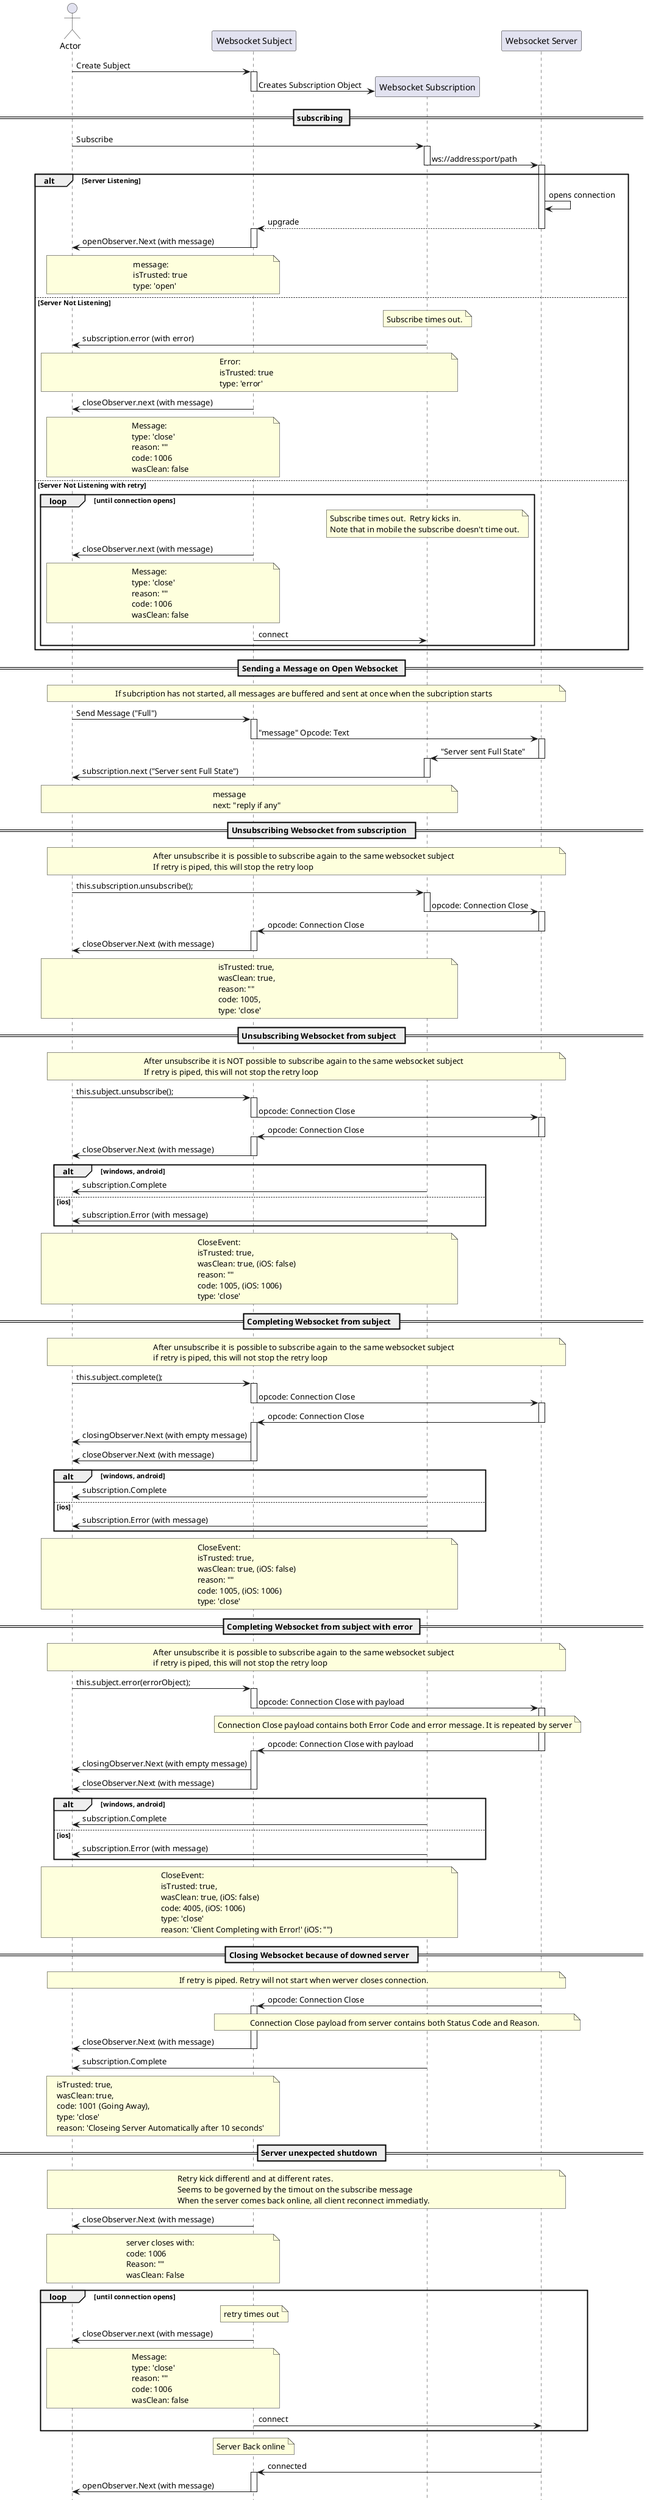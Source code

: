 @startuml websocket-subscription
actor Actor
participant "Websocket Subject" as ws
participant "Websocket Subscription" as wss
participant "Websocket Server" as wssv

Actor -> ws++: Create Subject
ws -> wss **: Creates Subscription Object
deactivate ws

== subscribing ==
Actor -> wss ++: Subscribe
wss -> wssv--++: ws://address:port/path
alt Server Listening
    wssv -> wssv : opens connection
    wssv --> ws--++: upgrade
    ws -> Actor--: openObserver.Next (with message)
    note over Actor, ws
    message:
    isTrusted: true
    type: 'open'
end note
else Server Not Listening
    note over wss
        Subscribe times out.
    end note
    wss -> Actor: subscription.error (with error)
    note over Actor, wss
    Error:
    isTrusted: true
    type: 'error'
    end note
    ws -> Actor: closeObserver.next (with message)
    note over Actor, ws
    Message:
    type: 'close'
    reason: ""
    code: 1006
    wasClean: false
    end note
else Server Not Listening with retry
    loop until connection opens
        note over wss
            Subscribe times out.  Retry kicks in.
            Note that in mobile the subscribe doesn't time out.
        end note
        ws -> Actor: closeObserver.next (with message)
        note over Actor, ws
        Message:
        type: 'close'
        reason: ""
        code: 1006
        wasClean: false
        end note
        ws -> wss : connect
    end
end

== Sending a Message on Open Websocket ==
note over Actor, wssv
If subcription has not started, all messages are buffered and sent at once when the subcription starts
end note
Actor -> ws ++ : Send Message ("Full")
ws -> wssv --++: "message" Opcode: Text
wssv -> wss --++: "Server sent Full State"
wss -> Actor -- : subscription.next ("Server sent Full State")
note over Actor, wss
message
next: "reply if any"
end note

== Unsubscribing Websocket from subscription  ==
note over Actor, wssv
After unsubscribe it is possible to subscribe again to the same websocket subject
If retry is piped, this will stop the retry loop
end note
Actor -> wss ++: this.subscription.unsubscribe();
wss -> wssv --++: opcode: Connection Close
wssv -> ws --++: opcode: Connection Close
ws -> Actor -- : closeObserver.Next (with message)
note over Actor, wss
isTrusted: true,
wasClean: true,
reason: ""
code: 1005,
type: 'close'
end note

== Unsubscribing Websocket from subject  ==
note over Actor, wssv
After unsubscribe it is NOT possible to subscribe again to the same websocket subject
If retry is piped, this will not stop the retry loop
end note
Actor -> ws ++: this.subject.unsubscribe();
ws -> wssv --++: opcode: Connection Close
wssv -> ws --++: opcode: Connection Close
ws -> Actor -- : closeObserver.Next (with message)
alt windows, android
wss -> Actor -- : subscription.Complete
else ios
wss -> Actor -- : subscription.Error (with message)
end
note over Actor, wss
CloseEvent:
isTrusted: true,
wasClean: true, (iOS: false)
reason: ""
code: 1005, (iOS: 1006)
type: 'close'
end note

== Completing Websocket from subject  ==
note over Actor, wssv
After unsubscribe it is possible to subscribe again to the same websocket subject
if retry is piped, this will not stop the retry loop
end note
Actor -> ws ++: this.subject.complete();
ws -> wssv --++: opcode: Connection Close
wssv -> ws --++: opcode: Connection Close
ws -> Actor  : closingObserver.Next (with empty message)
ws -> Actor -- : closeObserver.Next (with message)
alt windows, android
wss -> Actor -- : subscription.Complete
else ios
wss -> Actor -- : subscription.Error (with message)
end
note over Actor, wss
CloseEvent:
isTrusted: true,
wasClean: true, (iOS: false)
reason: ""
code: 1005, (iOS: 1006)
type: 'close'
end note

== Completing Websocket from subject with error ==
note over Actor, wssv
After unsubscribe it is possible to subscribe again to the same websocket subject
if retry is piped, this will not stop the retry loop
end note
Actor -> ws ++: this.subject.error(errorObject);
ws -> wssv --++: opcode: Connection Close with payload
note over ws, wssv
Connection Close payload contains both Error Code and error message. It is repeated by server
end note
wssv -> ws --++: opcode: Connection Close with payload
ws -> Actor  : closingObserver.Next (with empty message)
ws -> Actor -- : closeObserver.Next (with message)
alt windows, android
wss -> Actor -- : subscription.Complete
else ios
wss -> Actor -- : subscription.Error (with message)
end
note over Actor, wss
CloseEvent:
isTrusted: true,
wasClean: true, (iOS: false)
code: 4005, (iOS: 1006)
type: 'close'
reason: 'Client Completing with Error!' (iOS: "")
end note

== Closing Websocket because of downed server  ==
note over Actor, wssv
If retry is piped. Retry will not start when werver closes connection.
end note
wssv -> ws --++: opcode: Connection Close
note over ws, wssv
Connection Close payload from server contains both Status Code and Reason.
end note
ws -> Actor --: closeObserver.Next (with message)
wss -> Actor -- : subscription.Complete
note over Actor, ws
isTrusted: true,
wasClean: true,
code: 1001 (Going Away),
type: 'close'
reason: 'Closeing Server Automatically after 10 seconds'
end note

== Server unexpected shutdown  ==
    note over Actor, wssv
        Retry kick differentl and at different rates.  
        Seems to be governed by the timout on the subscribe message
        When the server comes back online, all client reconnect immediatly.
    end note
ws -> Actor : closeObserver.Next (with message)
note over Actor, ws
    server closes with:
    code: 1006
    Reason: ""
    wasClean: False
end note
    loop until connection opens
        note over ws
            retry times out
        end note
        ws -> Actor: closeObserver.next (with message)
        note over Actor, ws
        Message:
        type: 'close'
        reason: ""
        code: 1006
        wasClean: false
        end note
        ws -> wssv : connect
    end
        note over ws
            Server Back online
        end note
    wssv -> ws --++: connected
    ws -> Actor --: openObserver.Next (with message)


== Mobile out of foucs or standby while Connected  ==
note over ws, wssv
iOS closes the socket immediatly
WIndows closes the socket immediatly when going to sleep
Android keeps the socket open for longer (+1m) but eventually it shuts it off
end note
ws -> wssv ++: socket is closed
wssv -> wssv --: Session Closed
deactivate wssv
note over wssv
server closes with:
code: 1006
Reason: An Exception has occured while receiving
end note
note over ws, wssv
iphone wakes up or app comes to foreground
end note
ws -> Actor : closeObserver.Next (with message)
ws -> wssv ++: reconnect
wssv -> ws --++: connected
ws -> Actor --: openObserver.Next (with message)



== Network Disconnect Server Side  ==
note over ws, wssv
    Clients are never aware that the server has gone down.
    Server closes all websocket connections after a about 10 seconds.
end note
wssv -> wssv --: Websocket Closed
note over Actor, ws
Server Comes online again.
No client tryies to reconnect. They are still unaware that the server has gone down.
If client sends a message to server there are several behaviors.
Notice how the message is never retried.
end note
Actor -> wss : Sends Message
alt On Windows and iOS
... Windows: ~10 Seconds ...
... iOS: ~50 Seconds ...
ws -> Actor : closeObserver.Next (with message)
note over Actor, ws
server closes with:
code: 1006
Reason: ""
wasClean: False
end note
ws -> wssv ++: reconnect
wssv -> ws --++: connected
ws -> Actor --: openObserver.Next (with message)
else on Android
note over Actor, ws
Nothing happens.  No closeObserver is triggered.
Subject needs to be unsubscribed to connect again.
end note
end


== Network Disconnect Client Side  ==
note over Actor, wssv
On all client, the server closes the websocket after about 50 seconds after the client disconnect.
On Windows when wi-fi is turned off closeObserver is sometimes triggered.
    When wi-fi is turned back on there is and after clients sends message 18 seconds pass before closeObserver is triggered.
On iOS when wi-fi is turned off closeObserver is never triggered until wifi is turned on again.
     No attempt to resubscribe when wifi is back is done
On Android when wi-fi is turned off closeObserver is triggered and retry kicks in with a infinity timeout.
end note
ws -> Actor : closeObserver.Next (with message)
note over Actor, ws
server closes with:
code: 1006
Reason: ""
wasClean: False
end note
ws -> wssv ++: reconnect
wssv -> ws --++: connected
ws -> Actor --: openObserver.Next (with message)
@enduml